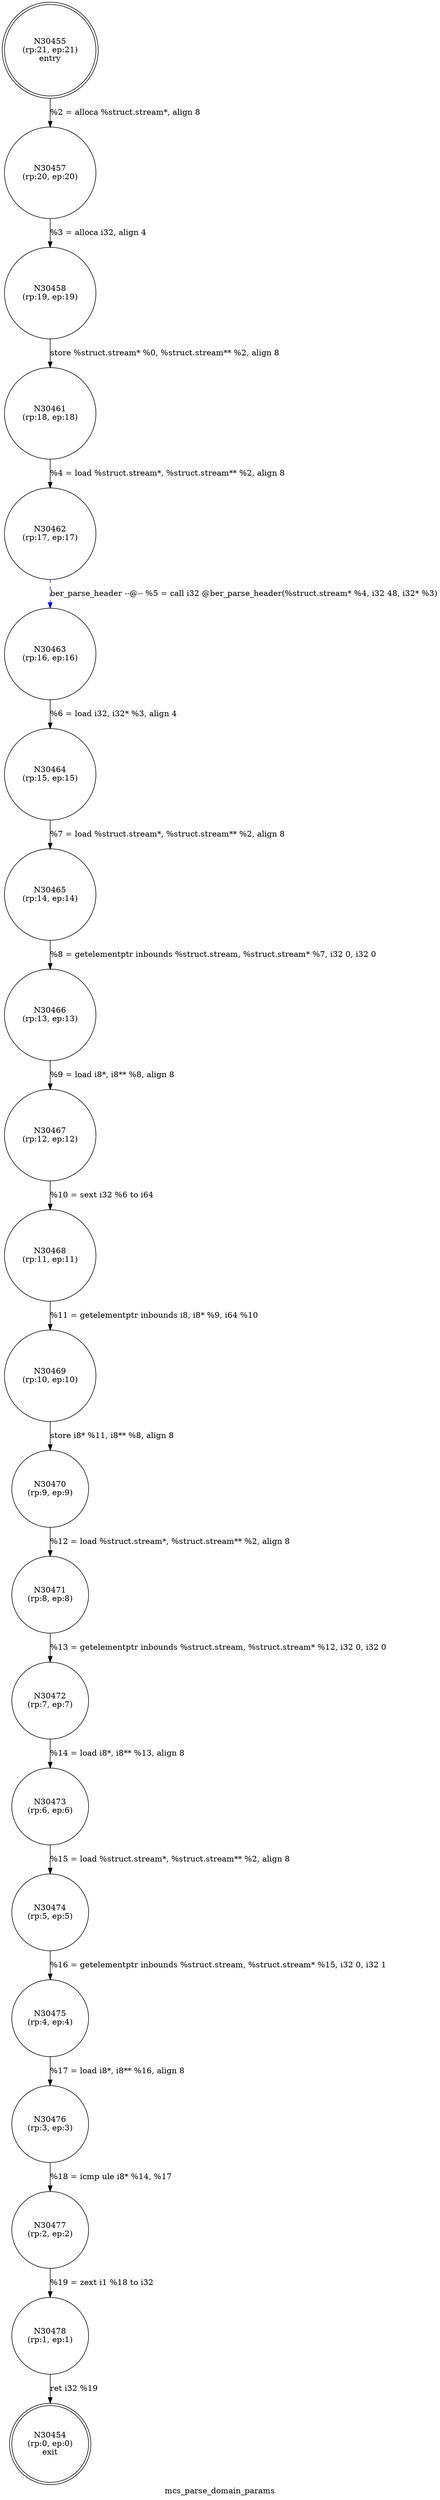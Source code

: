 digraph mcs_parse_domain_params {
label="mcs_parse_domain_params"
30454 [label="N30454\n(rp:0, ep:0)\nexit", shape="doublecircle"]
30455 [label="N30455\n(rp:21, ep:21)\nentry", shape="doublecircle"]
30455 -> 30457 [label="%2 = alloca %struct.stream*, align 8"]
30457 [label="N30457\n(rp:20, ep:20)", shape="circle"]
30457 -> 30458 [label="%3 = alloca i32, align 4"]
30458 [label="N30458\n(rp:19, ep:19)", shape="circle"]
30458 -> 30461 [label="store %struct.stream* %0, %struct.stream** %2, align 8"]
30461 [label="N30461\n(rp:18, ep:18)", shape="circle"]
30461 -> 30462 [label="%4 = load %struct.stream*, %struct.stream** %2, align 8"]
30462 [label="N30462\n(rp:17, ep:17)", shape="circle"]
30462 -> 30463 [label="ber_parse_header --@-- %5 = call i32 @ber_parse_header(%struct.stream* %4, i32 48, i32* %3)", style="dashed", color="blue"]
30463 [label="N30463\n(rp:16, ep:16)", shape="circle"]
30463 -> 30464 [label="%6 = load i32, i32* %3, align 4"]
30464 [label="N30464\n(rp:15, ep:15)", shape="circle"]
30464 -> 30465 [label="%7 = load %struct.stream*, %struct.stream** %2, align 8"]
30465 [label="N30465\n(rp:14, ep:14)", shape="circle"]
30465 -> 30466 [label="%8 = getelementptr inbounds %struct.stream, %struct.stream* %7, i32 0, i32 0"]
30466 [label="N30466\n(rp:13, ep:13)", shape="circle"]
30466 -> 30467 [label="%9 = load i8*, i8** %8, align 8"]
30467 [label="N30467\n(rp:12, ep:12)", shape="circle"]
30467 -> 30468 [label="%10 = sext i32 %6 to i64"]
30468 [label="N30468\n(rp:11, ep:11)", shape="circle"]
30468 -> 30469 [label="%11 = getelementptr inbounds i8, i8* %9, i64 %10"]
30469 [label="N30469\n(rp:10, ep:10)", shape="circle"]
30469 -> 30470 [label="store i8* %11, i8** %8, align 8"]
30470 [label="N30470\n(rp:9, ep:9)", shape="circle"]
30470 -> 30471 [label="%12 = load %struct.stream*, %struct.stream** %2, align 8"]
30471 [label="N30471\n(rp:8, ep:8)", shape="circle"]
30471 -> 30472 [label="%13 = getelementptr inbounds %struct.stream, %struct.stream* %12, i32 0, i32 0"]
30472 [label="N30472\n(rp:7, ep:7)", shape="circle"]
30472 -> 30473 [label="%14 = load i8*, i8** %13, align 8"]
30473 [label="N30473\n(rp:6, ep:6)", shape="circle"]
30473 -> 30474 [label="%15 = load %struct.stream*, %struct.stream** %2, align 8"]
30474 [label="N30474\n(rp:5, ep:5)", shape="circle"]
30474 -> 30475 [label="%16 = getelementptr inbounds %struct.stream, %struct.stream* %15, i32 0, i32 1"]
30475 [label="N30475\n(rp:4, ep:4)", shape="circle"]
30475 -> 30476 [label="%17 = load i8*, i8** %16, align 8"]
30476 [label="N30476\n(rp:3, ep:3)", shape="circle"]
30476 -> 30477 [label="%18 = icmp ule i8* %14, %17"]
30477 [label="N30477\n(rp:2, ep:2)", shape="circle"]
30477 -> 30478 [label="%19 = zext i1 %18 to i32"]
30478 [label="N30478\n(rp:1, ep:1)", shape="circle"]
30478 -> 30454 [label="ret i32 %19"]
}
